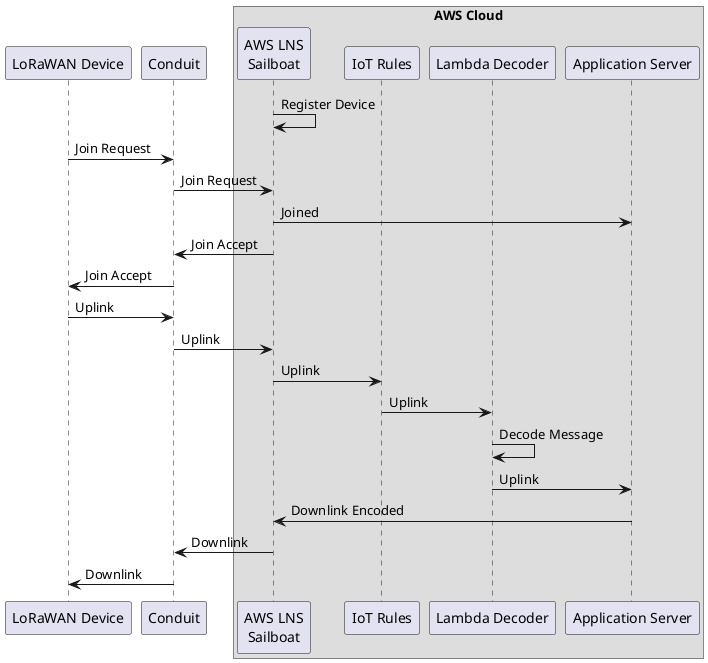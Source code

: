 @startuml "Cloud Decoder"

participant "LoRaWAN Device" as LWD
participant "Conduit" as CDT

box "AWS Cloud"
participant "AWS LNS\nSailboat" as MB
participant "IoT Rules" as IR
participant "Lambda Decoder" as LD
participant "Application Server" as AS

end box

MB -> MB : Register Device

LWD -> CDT : Join Request
CDT -> MB : Join Request
MB -> AS : Joined
CDT <- MB : Join Accept
LWD <- CDT : Join Accept

LWD -> CDT : Uplink
CDT -> MB : Uplink
MB -> IR : Uplink
IR -> LD : Uplink
LD -> LD : Decode Message
LD -> AS : Uplink


MB <- AS : Downlink Encoded
CDT <- MB : Downlink
LWD <- CDT : Downlink

@enduml

